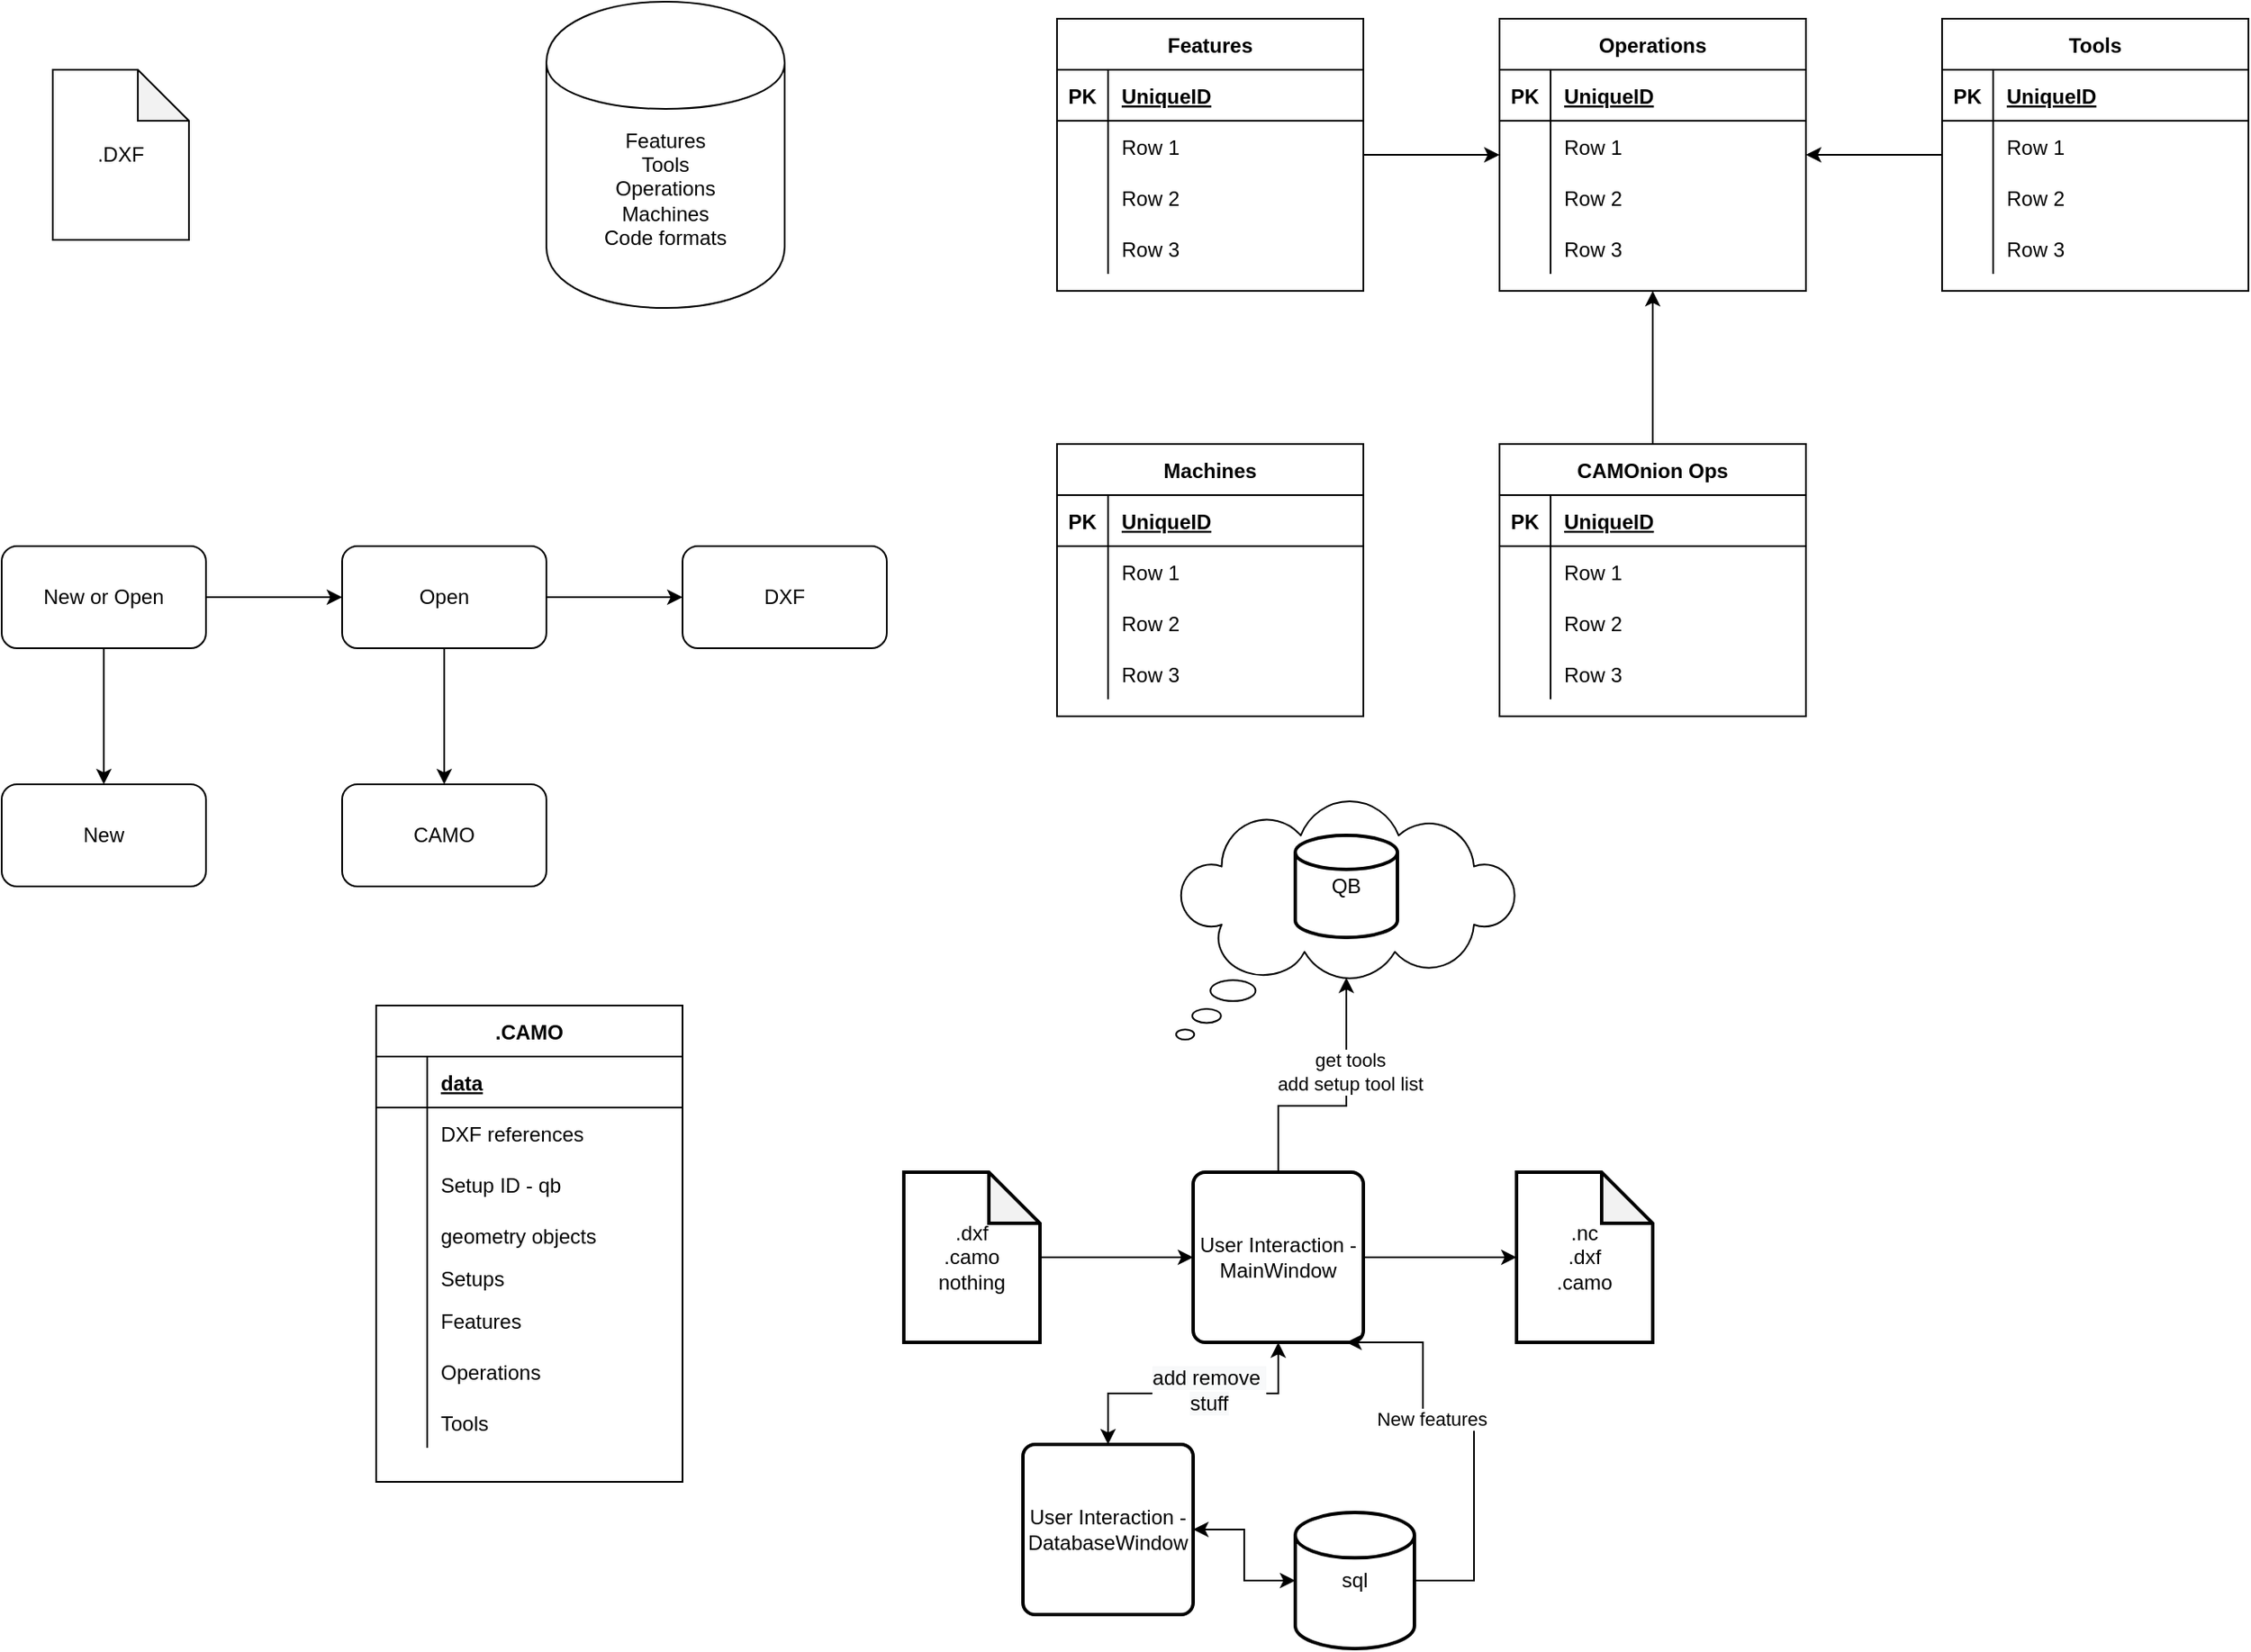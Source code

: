 <mxfile version="13.5.3" type="github">
  <diagram id="aj_f1GH7QFkEqT03D7m2" name="Page-1">
    <mxGraphModel dx="1038" dy="547" grid="1" gridSize="10" guides="1" tooltips="1" connect="1" arrows="1" fold="1" page="1" pageScale="1" pageWidth="850" pageHeight="1100" math="0" shadow="0">
      <root>
        <mxCell id="0" />
        <mxCell id="1" parent="0" />
        <mxCell id="8MSYcz6HSEbUFbN5NPv7-17" value="" style="whiteSpace=wrap;html=1;shape=mxgraph.basic.cloud_callout" vertex="1" parent="1">
          <mxGeometry x="780" y="620" width="200" height="140" as="geometry" />
        </mxCell>
        <mxCell id="OILFMbqtPyrLf8jttxG1-1" value="Features&lt;br&gt;Tools&lt;br&gt;Operations&lt;br&gt;Machines&lt;br&gt;Code formats&lt;br&gt;" style="shape=cylinder;whiteSpace=wrap;html=1;boundedLbl=1;backgroundOutline=1;" parent="1" vertex="1">
          <mxGeometry x="410" y="150" width="140" height="180" as="geometry" />
        </mxCell>
        <mxCell id="OILFMbqtPyrLf8jttxG1-5" value=".DXF" style="shape=note;whiteSpace=wrap;html=1;backgroundOutline=1;darkOpacity=0.05;align=center;" parent="1" vertex="1">
          <mxGeometry x="120" y="190" width="80" height="100" as="geometry" />
        </mxCell>
        <mxCell id="OILFMbqtPyrLf8jttxG1-8" value="" style="edgeStyle=orthogonalEdgeStyle;rounded=0;orthogonalLoop=1;jettySize=auto;html=1;" parent="1" source="OILFMbqtPyrLf8jttxG1-6" target="OILFMbqtPyrLf8jttxG1-7" edge="1">
          <mxGeometry relative="1" as="geometry" />
        </mxCell>
        <mxCell id="OILFMbqtPyrLf8jttxG1-10" value="" style="edgeStyle=orthogonalEdgeStyle;rounded=0;orthogonalLoop=1;jettySize=auto;html=1;" parent="1" source="OILFMbqtPyrLf8jttxG1-6" target="OILFMbqtPyrLf8jttxG1-9" edge="1">
          <mxGeometry relative="1" as="geometry" />
        </mxCell>
        <mxCell id="OILFMbqtPyrLf8jttxG1-6" value="New or Open" style="rounded=1;whiteSpace=wrap;html=1;" parent="1" vertex="1">
          <mxGeometry x="90" y="470" width="120" height="60" as="geometry" />
        </mxCell>
        <mxCell id="OILFMbqtPyrLf8jttxG1-7" value="New" style="rounded=1;whiteSpace=wrap;html=1;" parent="1" vertex="1">
          <mxGeometry x="90" y="610" width="120" height="60" as="geometry" />
        </mxCell>
        <mxCell id="OILFMbqtPyrLf8jttxG1-12" value="" style="edgeStyle=orthogonalEdgeStyle;rounded=0;orthogonalLoop=1;jettySize=auto;html=1;" parent="1" source="OILFMbqtPyrLf8jttxG1-9" target="OILFMbqtPyrLf8jttxG1-11" edge="1">
          <mxGeometry relative="1" as="geometry" />
        </mxCell>
        <mxCell id="OILFMbqtPyrLf8jttxG1-14" value="" style="edgeStyle=orthogonalEdgeStyle;rounded=0;orthogonalLoop=1;jettySize=auto;html=1;" parent="1" source="OILFMbqtPyrLf8jttxG1-9" target="OILFMbqtPyrLf8jttxG1-13" edge="1">
          <mxGeometry relative="1" as="geometry" />
        </mxCell>
        <mxCell id="OILFMbqtPyrLf8jttxG1-9" value="Open" style="whiteSpace=wrap;html=1;rounded=1;" parent="1" vertex="1">
          <mxGeometry x="290" y="470" width="120" height="60" as="geometry" />
        </mxCell>
        <mxCell id="OILFMbqtPyrLf8jttxG1-11" value="DXF" style="whiteSpace=wrap;html=1;rounded=1;" parent="1" vertex="1">
          <mxGeometry x="490" y="470" width="120" height="60" as="geometry" />
        </mxCell>
        <mxCell id="OILFMbqtPyrLf8jttxG1-13" value="CAMO" style="whiteSpace=wrap;html=1;rounded=1;" parent="1" vertex="1">
          <mxGeometry x="290" y="610" width="120" height="60" as="geometry" />
        </mxCell>
        <mxCell id="OILFMbqtPyrLf8jttxG1-83" value="Tools" style="shape=table;startSize=30;container=1;collapsible=1;childLayout=tableLayout;fixedRows=1;rowLines=0;fontStyle=1;align=center;resizeLast=1;" parent="1" vertex="1">
          <mxGeometry x="1230" y="160" width="180" height="160" as="geometry" />
        </mxCell>
        <mxCell id="OILFMbqtPyrLf8jttxG1-84" value="" style="shape=partialRectangle;collapsible=0;dropTarget=0;pointerEvents=0;fillColor=none;top=0;left=0;bottom=1;right=0;points=[[0,0.5],[1,0.5]];portConstraint=eastwest;" parent="OILFMbqtPyrLf8jttxG1-83" vertex="1">
          <mxGeometry y="30" width="180" height="30" as="geometry" />
        </mxCell>
        <mxCell id="OILFMbqtPyrLf8jttxG1-85" value="PK" style="shape=partialRectangle;connectable=0;fillColor=none;top=0;left=0;bottom=0;right=0;fontStyle=1;overflow=hidden;" parent="OILFMbqtPyrLf8jttxG1-84" vertex="1">
          <mxGeometry width="30" height="30" as="geometry" />
        </mxCell>
        <mxCell id="OILFMbqtPyrLf8jttxG1-86" value="UniqueID" style="shape=partialRectangle;connectable=0;fillColor=none;top=0;left=0;bottom=0;right=0;align=left;spacingLeft=6;fontStyle=5;overflow=hidden;" parent="OILFMbqtPyrLf8jttxG1-84" vertex="1">
          <mxGeometry x="30" width="150" height="30" as="geometry" />
        </mxCell>
        <mxCell id="OILFMbqtPyrLf8jttxG1-87" value="" style="shape=partialRectangle;collapsible=0;dropTarget=0;pointerEvents=0;fillColor=none;top=0;left=0;bottom=0;right=0;points=[[0,0.5],[1,0.5]];portConstraint=eastwest;" parent="OILFMbqtPyrLf8jttxG1-83" vertex="1">
          <mxGeometry y="60" width="180" height="30" as="geometry" />
        </mxCell>
        <mxCell id="OILFMbqtPyrLf8jttxG1-88" value="" style="shape=partialRectangle;connectable=0;fillColor=none;top=0;left=0;bottom=0;right=0;editable=1;overflow=hidden;" parent="OILFMbqtPyrLf8jttxG1-87" vertex="1">
          <mxGeometry width="30" height="30" as="geometry" />
        </mxCell>
        <mxCell id="OILFMbqtPyrLf8jttxG1-89" value="Row 1" style="shape=partialRectangle;connectable=0;fillColor=none;top=0;left=0;bottom=0;right=0;align=left;spacingLeft=6;overflow=hidden;" parent="OILFMbqtPyrLf8jttxG1-87" vertex="1">
          <mxGeometry x="30" width="150" height="30" as="geometry" />
        </mxCell>
        <mxCell id="OILFMbqtPyrLf8jttxG1-90" value="" style="shape=partialRectangle;collapsible=0;dropTarget=0;pointerEvents=0;fillColor=none;top=0;left=0;bottom=0;right=0;points=[[0,0.5],[1,0.5]];portConstraint=eastwest;" parent="OILFMbqtPyrLf8jttxG1-83" vertex="1">
          <mxGeometry y="90" width="180" height="30" as="geometry" />
        </mxCell>
        <mxCell id="OILFMbqtPyrLf8jttxG1-91" value="" style="shape=partialRectangle;connectable=0;fillColor=none;top=0;left=0;bottom=0;right=0;editable=1;overflow=hidden;" parent="OILFMbqtPyrLf8jttxG1-90" vertex="1">
          <mxGeometry width="30" height="30" as="geometry" />
        </mxCell>
        <mxCell id="OILFMbqtPyrLf8jttxG1-92" value="Row 2" style="shape=partialRectangle;connectable=0;fillColor=none;top=0;left=0;bottom=0;right=0;align=left;spacingLeft=6;overflow=hidden;" parent="OILFMbqtPyrLf8jttxG1-90" vertex="1">
          <mxGeometry x="30" width="150" height="30" as="geometry" />
        </mxCell>
        <mxCell id="OILFMbqtPyrLf8jttxG1-93" value="" style="shape=partialRectangle;collapsible=0;dropTarget=0;pointerEvents=0;fillColor=none;top=0;left=0;bottom=0;right=0;points=[[0,0.5],[1,0.5]];portConstraint=eastwest;" parent="OILFMbqtPyrLf8jttxG1-83" vertex="1">
          <mxGeometry y="120" width="180" height="30" as="geometry" />
        </mxCell>
        <mxCell id="OILFMbqtPyrLf8jttxG1-94" value="" style="shape=partialRectangle;connectable=0;fillColor=none;top=0;left=0;bottom=0;right=0;editable=1;overflow=hidden;" parent="OILFMbqtPyrLf8jttxG1-93" vertex="1">
          <mxGeometry width="30" height="30" as="geometry" />
        </mxCell>
        <mxCell id="OILFMbqtPyrLf8jttxG1-95" value="Row 3" style="shape=partialRectangle;connectable=0;fillColor=none;top=0;left=0;bottom=0;right=0;align=left;spacingLeft=6;overflow=hidden;" parent="OILFMbqtPyrLf8jttxG1-93" vertex="1">
          <mxGeometry x="30" width="150" height="30" as="geometry" />
        </mxCell>
        <mxCell id="OILFMbqtPyrLf8jttxG1-20" value=".CAMO" style="shape=table;startSize=30;container=1;collapsible=1;childLayout=tableLayout;fixedRows=1;rowLines=0;fontStyle=1;align=center;resizeLast=1;" parent="1" vertex="1">
          <mxGeometry x="310" y="740" width="180" height="280" as="geometry" />
        </mxCell>
        <mxCell id="OILFMbqtPyrLf8jttxG1-21" value="" style="shape=partialRectangle;collapsible=0;dropTarget=0;pointerEvents=0;fillColor=none;top=0;left=0;bottom=1;right=0;points=[[0,0.5],[1,0.5]];portConstraint=eastwest;" parent="OILFMbqtPyrLf8jttxG1-20" vertex="1">
          <mxGeometry y="30" width="180" height="30" as="geometry" />
        </mxCell>
        <mxCell id="OILFMbqtPyrLf8jttxG1-22" value="" style="shape=partialRectangle;connectable=0;fillColor=none;top=0;left=0;bottom=0;right=0;fontStyle=1;overflow=hidden;" parent="OILFMbqtPyrLf8jttxG1-21" vertex="1">
          <mxGeometry width="30" height="30" as="geometry" />
        </mxCell>
        <mxCell id="OILFMbqtPyrLf8jttxG1-23" value="data" style="shape=partialRectangle;connectable=0;fillColor=none;top=0;left=0;bottom=0;right=0;align=left;spacingLeft=6;fontStyle=5;overflow=hidden;" parent="OILFMbqtPyrLf8jttxG1-21" vertex="1">
          <mxGeometry x="30" width="150" height="30" as="geometry" />
        </mxCell>
        <mxCell id="OILFMbqtPyrLf8jttxG1-27" value="" style="shape=partialRectangle;collapsible=0;dropTarget=0;pointerEvents=0;fillColor=none;top=0;left=0;bottom=0;right=0;points=[[0,0.5],[1,0.5]];portConstraint=eastwest;" parent="OILFMbqtPyrLf8jttxG1-20" vertex="1">
          <mxGeometry y="60" width="180" height="30" as="geometry" />
        </mxCell>
        <mxCell id="OILFMbqtPyrLf8jttxG1-28" value="" style="shape=partialRectangle;connectable=0;fillColor=none;top=0;left=0;bottom=0;right=0;editable=1;overflow=hidden;" parent="OILFMbqtPyrLf8jttxG1-27" vertex="1">
          <mxGeometry width="30" height="30" as="geometry" />
        </mxCell>
        <mxCell id="OILFMbqtPyrLf8jttxG1-29" value="DXF references" style="shape=partialRectangle;connectable=0;fillColor=none;top=0;left=0;bottom=0;right=0;align=left;spacingLeft=6;overflow=hidden;" parent="OILFMbqtPyrLf8jttxG1-27" vertex="1">
          <mxGeometry x="30" width="150" height="30" as="geometry" />
        </mxCell>
        <mxCell id="OILFMbqtPyrLf8jttxG1-44" value="" style="shape=partialRectangle;collapsible=0;dropTarget=0;pointerEvents=0;fillColor=none;top=0;left=0;bottom=0;right=0;points=[[0,0.5],[1,0.5]];portConstraint=eastwest;" parent="OILFMbqtPyrLf8jttxG1-20" vertex="1">
          <mxGeometry y="90" width="180" height="30" as="geometry" />
        </mxCell>
        <mxCell id="OILFMbqtPyrLf8jttxG1-45" value="" style="shape=partialRectangle;connectable=0;fillColor=none;top=0;left=0;bottom=0;right=0;editable=1;overflow=hidden;" parent="OILFMbqtPyrLf8jttxG1-44" vertex="1">
          <mxGeometry width="30" height="30" as="geometry" />
        </mxCell>
        <mxCell id="OILFMbqtPyrLf8jttxG1-46" value="Setup ID - qb" style="shape=partialRectangle;connectable=0;fillColor=none;top=0;left=0;bottom=0;right=0;align=left;spacingLeft=6;overflow=hidden;" parent="OILFMbqtPyrLf8jttxG1-44" vertex="1">
          <mxGeometry x="30" width="150" height="30" as="geometry" />
        </mxCell>
        <mxCell id="OILFMbqtPyrLf8jttxG1-30" value="" style="shape=partialRectangle;collapsible=0;dropTarget=0;pointerEvents=0;fillColor=none;top=0;left=0;bottom=0;right=0;points=[[0,0.5],[1,0.5]];portConstraint=eastwest;" parent="OILFMbqtPyrLf8jttxG1-20" vertex="1">
          <mxGeometry y="120" width="180" height="30" as="geometry" />
        </mxCell>
        <mxCell id="OILFMbqtPyrLf8jttxG1-31" value="" style="shape=partialRectangle;connectable=0;fillColor=none;top=0;left=0;bottom=0;right=0;editable=1;overflow=hidden;" parent="OILFMbqtPyrLf8jttxG1-30" vertex="1">
          <mxGeometry width="30" height="30" as="geometry" />
        </mxCell>
        <mxCell id="OILFMbqtPyrLf8jttxG1-32" value="geometry objects" style="shape=partialRectangle;connectable=0;fillColor=none;top=0;left=0;bottom=0;right=0;align=left;spacingLeft=6;overflow=hidden;" parent="OILFMbqtPyrLf8jttxG1-30" vertex="1">
          <mxGeometry x="30" width="150" height="30" as="geometry" />
        </mxCell>
        <mxCell id="OILFMbqtPyrLf8jttxG1-24" value="" style="shape=partialRectangle;collapsible=0;dropTarget=0;pointerEvents=0;fillColor=none;top=0;left=0;bottom=0;right=0;points=[[0,0.5],[1,0.5]];portConstraint=eastwest;" parent="OILFMbqtPyrLf8jttxG1-20" vertex="1">
          <mxGeometry y="150" width="180" height="20" as="geometry" />
        </mxCell>
        <mxCell id="OILFMbqtPyrLf8jttxG1-25" value="" style="shape=partialRectangle;connectable=0;fillColor=none;top=0;left=0;bottom=0;right=0;editable=1;overflow=hidden;" parent="OILFMbqtPyrLf8jttxG1-24" vertex="1">
          <mxGeometry width="30" height="20" as="geometry" />
        </mxCell>
        <mxCell id="OILFMbqtPyrLf8jttxG1-26" value="Setups" style="shape=partialRectangle;connectable=0;fillColor=none;top=0;left=0;bottom=0;right=0;align=left;spacingLeft=6;overflow=hidden;" parent="OILFMbqtPyrLf8jttxG1-24" vertex="1">
          <mxGeometry x="30" width="150" height="20" as="geometry" />
        </mxCell>
        <mxCell id="OILFMbqtPyrLf8jttxG1-35" value="" style="shape=partialRectangle;collapsible=0;dropTarget=0;pointerEvents=0;fillColor=none;top=0;left=0;bottom=0;right=0;points=[[0,0.5],[1,0.5]];portConstraint=eastwest;" parent="OILFMbqtPyrLf8jttxG1-20" vertex="1">
          <mxGeometry y="170" width="180" height="30" as="geometry" />
        </mxCell>
        <mxCell id="OILFMbqtPyrLf8jttxG1-36" value="" style="shape=partialRectangle;connectable=0;fillColor=none;top=0;left=0;bottom=0;right=0;editable=1;overflow=hidden;" parent="OILFMbqtPyrLf8jttxG1-35" vertex="1">
          <mxGeometry width="30" height="30" as="geometry" />
        </mxCell>
        <mxCell id="OILFMbqtPyrLf8jttxG1-37" value="Features" style="shape=partialRectangle;connectable=0;fillColor=none;top=0;left=0;bottom=0;right=0;align=left;spacingLeft=6;overflow=hidden;" parent="OILFMbqtPyrLf8jttxG1-35" vertex="1">
          <mxGeometry x="30" width="150" height="30" as="geometry" />
        </mxCell>
        <mxCell id="OILFMbqtPyrLf8jttxG1-38" value="" style="shape=partialRectangle;collapsible=0;dropTarget=0;pointerEvents=0;fillColor=none;top=0;left=0;bottom=0;right=0;points=[[0,0.5],[1,0.5]];portConstraint=eastwest;" parent="OILFMbqtPyrLf8jttxG1-20" vertex="1">
          <mxGeometry y="200" width="180" height="30" as="geometry" />
        </mxCell>
        <mxCell id="OILFMbqtPyrLf8jttxG1-39" value="" style="shape=partialRectangle;connectable=0;fillColor=none;top=0;left=0;bottom=0;right=0;editable=1;overflow=hidden;" parent="OILFMbqtPyrLf8jttxG1-38" vertex="1">
          <mxGeometry width="30" height="30" as="geometry" />
        </mxCell>
        <mxCell id="OILFMbqtPyrLf8jttxG1-40" value="Operations" style="shape=partialRectangle;connectable=0;fillColor=none;top=0;left=0;bottom=0;right=0;align=left;spacingLeft=6;overflow=hidden;" parent="OILFMbqtPyrLf8jttxG1-38" vertex="1">
          <mxGeometry x="30" width="150" height="30" as="geometry" />
        </mxCell>
        <mxCell id="OILFMbqtPyrLf8jttxG1-41" value="" style="shape=partialRectangle;collapsible=0;dropTarget=0;pointerEvents=0;fillColor=none;top=0;left=0;bottom=0;right=0;points=[[0,0.5],[1,0.5]];portConstraint=eastwest;" parent="OILFMbqtPyrLf8jttxG1-20" vertex="1">
          <mxGeometry y="230" width="180" height="30" as="geometry" />
        </mxCell>
        <mxCell id="OILFMbqtPyrLf8jttxG1-42" value="" style="shape=partialRectangle;connectable=0;fillColor=none;top=0;left=0;bottom=0;right=0;editable=1;overflow=hidden;" parent="OILFMbqtPyrLf8jttxG1-41" vertex="1">
          <mxGeometry width="30" height="30" as="geometry" />
        </mxCell>
        <mxCell id="OILFMbqtPyrLf8jttxG1-43" value="Tools" style="shape=partialRectangle;connectable=0;fillColor=none;top=0;left=0;bottom=0;right=0;align=left;spacingLeft=6;overflow=hidden;" parent="OILFMbqtPyrLf8jttxG1-41" vertex="1">
          <mxGeometry x="30" width="150" height="30" as="geometry" />
        </mxCell>
        <mxCell id="OILFMbqtPyrLf8jttxG1-79" value="" style="edgeStyle=orthogonalEdgeStyle;rounded=0;orthogonalLoop=1;jettySize=auto;html=1;" parent="1" source="OILFMbqtPyrLf8jttxG1-53" target="OILFMbqtPyrLf8jttxG1-66" edge="1">
          <mxGeometry relative="1" as="geometry" />
        </mxCell>
        <mxCell id="OILFMbqtPyrLf8jttxG1-53" value="Features" style="shape=table;startSize=30;container=1;collapsible=1;childLayout=tableLayout;fixedRows=1;rowLines=0;fontStyle=1;align=center;resizeLast=1;" parent="1" vertex="1">
          <mxGeometry x="710" y="160" width="180" height="160" as="geometry" />
        </mxCell>
        <mxCell id="OILFMbqtPyrLf8jttxG1-54" value="" style="shape=partialRectangle;collapsible=0;dropTarget=0;pointerEvents=0;fillColor=none;top=0;left=0;bottom=1;right=0;points=[[0,0.5],[1,0.5]];portConstraint=eastwest;" parent="OILFMbqtPyrLf8jttxG1-53" vertex="1">
          <mxGeometry y="30" width="180" height="30" as="geometry" />
        </mxCell>
        <mxCell id="OILFMbqtPyrLf8jttxG1-55" value="PK" style="shape=partialRectangle;connectable=0;fillColor=none;top=0;left=0;bottom=0;right=0;fontStyle=1;overflow=hidden;" parent="OILFMbqtPyrLf8jttxG1-54" vertex="1">
          <mxGeometry width="30" height="30" as="geometry" />
        </mxCell>
        <mxCell id="OILFMbqtPyrLf8jttxG1-56" value="UniqueID" style="shape=partialRectangle;connectable=0;fillColor=none;top=0;left=0;bottom=0;right=0;align=left;spacingLeft=6;fontStyle=5;overflow=hidden;" parent="OILFMbqtPyrLf8jttxG1-54" vertex="1">
          <mxGeometry x="30" width="150" height="30" as="geometry" />
        </mxCell>
        <mxCell id="OILFMbqtPyrLf8jttxG1-57" value="" style="shape=partialRectangle;collapsible=0;dropTarget=0;pointerEvents=0;fillColor=none;top=0;left=0;bottom=0;right=0;points=[[0,0.5],[1,0.5]];portConstraint=eastwest;" parent="OILFMbqtPyrLf8jttxG1-53" vertex="1">
          <mxGeometry y="60" width="180" height="30" as="geometry" />
        </mxCell>
        <mxCell id="OILFMbqtPyrLf8jttxG1-58" value="" style="shape=partialRectangle;connectable=0;fillColor=none;top=0;left=0;bottom=0;right=0;editable=1;overflow=hidden;" parent="OILFMbqtPyrLf8jttxG1-57" vertex="1">
          <mxGeometry width="30" height="30" as="geometry" />
        </mxCell>
        <mxCell id="OILFMbqtPyrLf8jttxG1-59" value="Row 1" style="shape=partialRectangle;connectable=0;fillColor=none;top=0;left=0;bottom=0;right=0;align=left;spacingLeft=6;overflow=hidden;" parent="OILFMbqtPyrLf8jttxG1-57" vertex="1">
          <mxGeometry x="30" width="150" height="30" as="geometry" />
        </mxCell>
        <mxCell id="OILFMbqtPyrLf8jttxG1-60" value="" style="shape=partialRectangle;collapsible=0;dropTarget=0;pointerEvents=0;fillColor=none;top=0;left=0;bottom=0;right=0;points=[[0,0.5],[1,0.5]];portConstraint=eastwest;" parent="OILFMbqtPyrLf8jttxG1-53" vertex="1">
          <mxGeometry y="90" width="180" height="30" as="geometry" />
        </mxCell>
        <mxCell id="OILFMbqtPyrLf8jttxG1-61" value="" style="shape=partialRectangle;connectable=0;fillColor=none;top=0;left=0;bottom=0;right=0;editable=1;overflow=hidden;" parent="OILFMbqtPyrLf8jttxG1-60" vertex="1">
          <mxGeometry width="30" height="30" as="geometry" />
        </mxCell>
        <mxCell id="OILFMbqtPyrLf8jttxG1-62" value="Row 2" style="shape=partialRectangle;connectable=0;fillColor=none;top=0;left=0;bottom=0;right=0;align=left;spacingLeft=6;overflow=hidden;" parent="OILFMbqtPyrLf8jttxG1-60" vertex="1">
          <mxGeometry x="30" width="150" height="30" as="geometry" />
        </mxCell>
        <mxCell id="OILFMbqtPyrLf8jttxG1-63" value="" style="shape=partialRectangle;collapsible=0;dropTarget=0;pointerEvents=0;fillColor=none;top=0;left=0;bottom=0;right=0;points=[[0,0.5],[1,0.5]];portConstraint=eastwest;" parent="OILFMbqtPyrLf8jttxG1-53" vertex="1">
          <mxGeometry y="120" width="180" height="30" as="geometry" />
        </mxCell>
        <mxCell id="OILFMbqtPyrLf8jttxG1-64" value="" style="shape=partialRectangle;connectable=0;fillColor=none;top=0;left=0;bottom=0;right=0;editable=1;overflow=hidden;" parent="OILFMbqtPyrLf8jttxG1-63" vertex="1">
          <mxGeometry width="30" height="30" as="geometry" />
        </mxCell>
        <mxCell id="OILFMbqtPyrLf8jttxG1-65" value="Row 3" style="shape=partialRectangle;connectable=0;fillColor=none;top=0;left=0;bottom=0;right=0;align=left;spacingLeft=6;overflow=hidden;" parent="OILFMbqtPyrLf8jttxG1-63" vertex="1">
          <mxGeometry x="30" width="150" height="30" as="geometry" />
        </mxCell>
        <mxCell id="OILFMbqtPyrLf8jttxG1-66" value="Operations" style="shape=table;startSize=30;container=1;collapsible=1;childLayout=tableLayout;fixedRows=1;rowLines=0;fontStyle=1;align=center;resizeLast=1;" parent="1" vertex="1">
          <mxGeometry x="970" y="160" width="180" height="160" as="geometry" />
        </mxCell>
        <mxCell id="OILFMbqtPyrLf8jttxG1-67" value="" style="shape=partialRectangle;collapsible=0;dropTarget=0;pointerEvents=0;fillColor=none;top=0;left=0;bottom=1;right=0;points=[[0,0.5],[1,0.5]];portConstraint=eastwest;" parent="OILFMbqtPyrLf8jttxG1-66" vertex="1">
          <mxGeometry y="30" width="180" height="30" as="geometry" />
        </mxCell>
        <mxCell id="OILFMbqtPyrLf8jttxG1-68" value="PK" style="shape=partialRectangle;connectable=0;fillColor=none;top=0;left=0;bottom=0;right=0;fontStyle=1;overflow=hidden;" parent="OILFMbqtPyrLf8jttxG1-67" vertex="1">
          <mxGeometry width="30" height="30" as="geometry" />
        </mxCell>
        <mxCell id="OILFMbqtPyrLf8jttxG1-69" value="UniqueID" style="shape=partialRectangle;connectable=0;fillColor=none;top=0;left=0;bottom=0;right=0;align=left;spacingLeft=6;fontStyle=5;overflow=hidden;" parent="OILFMbqtPyrLf8jttxG1-67" vertex="1">
          <mxGeometry x="30" width="150" height="30" as="geometry" />
        </mxCell>
        <mxCell id="OILFMbqtPyrLf8jttxG1-70" value="" style="shape=partialRectangle;collapsible=0;dropTarget=0;pointerEvents=0;fillColor=none;top=0;left=0;bottom=0;right=0;points=[[0,0.5],[1,0.5]];portConstraint=eastwest;" parent="OILFMbqtPyrLf8jttxG1-66" vertex="1">
          <mxGeometry y="60" width="180" height="30" as="geometry" />
        </mxCell>
        <mxCell id="OILFMbqtPyrLf8jttxG1-71" value="" style="shape=partialRectangle;connectable=0;fillColor=none;top=0;left=0;bottom=0;right=0;editable=1;overflow=hidden;" parent="OILFMbqtPyrLf8jttxG1-70" vertex="1">
          <mxGeometry width="30" height="30" as="geometry" />
        </mxCell>
        <mxCell id="OILFMbqtPyrLf8jttxG1-72" value="Row 1" style="shape=partialRectangle;connectable=0;fillColor=none;top=0;left=0;bottom=0;right=0;align=left;spacingLeft=6;overflow=hidden;" parent="OILFMbqtPyrLf8jttxG1-70" vertex="1">
          <mxGeometry x="30" width="150" height="30" as="geometry" />
        </mxCell>
        <mxCell id="OILFMbqtPyrLf8jttxG1-73" value="" style="shape=partialRectangle;collapsible=0;dropTarget=0;pointerEvents=0;fillColor=none;top=0;left=0;bottom=0;right=0;points=[[0,0.5],[1,0.5]];portConstraint=eastwest;" parent="OILFMbqtPyrLf8jttxG1-66" vertex="1">
          <mxGeometry y="90" width="180" height="30" as="geometry" />
        </mxCell>
        <mxCell id="OILFMbqtPyrLf8jttxG1-74" value="" style="shape=partialRectangle;connectable=0;fillColor=none;top=0;left=0;bottom=0;right=0;editable=1;overflow=hidden;" parent="OILFMbqtPyrLf8jttxG1-73" vertex="1">
          <mxGeometry width="30" height="30" as="geometry" />
        </mxCell>
        <mxCell id="OILFMbqtPyrLf8jttxG1-75" value="Row 2" style="shape=partialRectangle;connectable=0;fillColor=none;top=0;left=0;bottom=0;right=0;align=left;spacingLeft=6;overflow=hidden;" parent="OILFMbqtPyrLf8jttxG1-73" vertex="1">
          <mxGeometry x="30" width="150" height="30" as="geometry" />
        </mxCell>
        <mxCell id="OILFMbqtPyrLf8jttxG1-76" value="" style="shape=partialRectangle;collapsible=0;dropTarget=0;pointerEvents=0;fillColor=none;top=0;left=0;bottom=0;right=0;points=[[0,0.5],[1,0.5]];portConstraint=eastwest;" parent="OILFMbqtPyrLf8jttxG1-66" vertex="1">
          <mxGeometry y="120" width="180" height="30" as="geometry" />
        </mxCell>
        <mxCell id="OILFMbqtPyrLf8jttxG1-77" value="" style="shape=partialRectangle;connectable=0;fillColor=none;top=0;left=0;bottom=0;right=0;editable=1;overflow=hidden;" parent="OILFMbqtPyrLf8jttxG1-76" vertex="1">
          <mxGeometry width="30" height="30" as="geometry" />
        </mxCell>
        <mxCell id="OILFMbqtPyrLf8jttxG1-78" value="Row 3" style="shape=partialRectangle;connectable=0;fillColor=none;top=0;left=0;bottom=0;right=0;align=left;spacingLeft=6;overflow=hidden;" parent="OILFMbqtPyrLf8jttxG1-76" vertex="1">
          <mxGeometry x="30" width="150" height="30" as="geometry" />
        </mxCell>
        <mxCell id="OILFMbqtPyrLf8jttxG1-96" style="edgeStyle=orthogonalEdgeStyle;rounded=0;orthogonalLoop=1;jettySize=auto;html=1;" parent="1" target="OILFMbqtPyrLf8jttxG1-66" edge="1">
          <mxGeometry relative="1" as="geometry">
            <mxPoint x="1230" y="240" as="sourcePoint" />
            <Array as="points">
              <mxPoint x="1230" y="240" />
            </Array>
          </mxGeometry>
        </mxCell>
        <mxCell id="OILFMbqtPyrLf8jttxG1-110" style="edgeStyle=orthogonalEdgeStyle;rounded=0;orthogonalLoop=1;jettySize=auto;html=1;exitX=0.5;exitY=0;exitDx=0;exitDy=0;entryX=0.5;entryY=1;entryDx=0;entryDy=0;" parent="1" source="OILFMbqtPyrLf8jttxG1-97" target="OILFMbqtPyrLf8jttxG1-66" edge="1">
          <mxGeometry relative="1" as="geometry" />
        </mxCell>
        <mxCell id="OILFMbqtPyrLf8jttxG1-97" value="CAMOnion Ops" style="shape=table;startSize=30;container=1;collapsible=1;childLayout=tableLayout;fixedRows=1;rowLines=0;fontStyle=1;align=center;resizeLast=1;" parent="1" vertex="1">
          <mxGeometry x="970" y="410" width="180" height="160" as="geometry" />
        </mxCell>
        <mxCell id="OILFMbqtPyrLf8jttxG1-98" value="" style="shape=partialRectangle;collapsible=0;dropTarget=0;pointerEvents=0;fillColor=none;top=0;left=0;bottom=1;right=0;points=[[0,0.5],[1,0.5]];portConstraint=eastwest;" parent="OILFMbqtPyrLf8jttxG1-97" vertex="1">
          <mxGeometry y="30" width="180" height="30" as="geometry" />
        </mxCell>
        <mxCell id="OILFMbqtPyrLf8jttxG1-99" value="PK" style="shape=partialRectangle;connectable=0;fillColor=none;top=0;left=0;bottom=0;right=0;fontStyle=1;overflow=hidden;" parent="OILFMbqtPyrLf8jttxG1-98" vertex="1">
          <mxGeometry width="30" height="30" as="geometry" />
        </mxCell>
        <mxCell id="OILFMbqtPyrLf8jttxG1-100" value="UniqueID" style="shape=partialRectangle;connectable=0;fillColor=none;top=0;left=0;bottom=0;right=0;align=left;spacingLeft=6;fontStyle=5;overflow=hidden;" parent="OILFMbqtPyrLf8jttxG1-98" vertex="1">
          <mxGeometry x="30" width="150" height="30" as="geometry" />
        </mxCell>
        <mxCell id="OILFMbqtPyrLf8jttxG1-101" value="" style="shape=partialRectangle;collapsible=0;dropTarget=0;pointerEvents=0;fillColor=none;top=0;left=0;bottom=0;right=0;points=[[0,0.5],[1,0.5]];portConstraint=eastwest;" parent="OILFMbqtPyrLf8jttxG1-97" vertex="1">
          <mxGeometry y="60" width="180" height="30" as="geometry" />
        </mxCell>
        <mxCell id="OILFMbqtPyrLf8jttxG1-102" value="" style="shape=partialRectangle;connectable=0;fillColor=none;top=0;left=0;bottom=0;right=0;editable=1;overflow=hidden;" parent="OILFMbqtPyrLf8jttxG1-101" vertex="1">
          <mxGeometry width="30" height="30" as="geometry" />
        </mxCell>
        <mxCell id="OILFMbqtPyrLf8jttxG1-103" value="Row 1" style="shape=partialRectangle;connectable=0;fillColor=none;top=0;left=0;bottom=0;right=0;align=left;spacingLeft=6;overflow=hidden;" parent="OILFMbqtPyrLf8jttxG1-101" vertex="1">
          <mxGeometry x="30" width="150" height="30" as="geometry" />
        </mxCell>
        <mxCell id="OILFMbqtPyrLf8jttxG1-104" value="" style="shape=partialRectangle;collapsible=0;dropTarget=0;pointerEvents=0;fillColor=none;top=0;left=0;bottom=0;right=0;points=[[0,0.5],[1,0.5]];portConstraint=eastwest;" parent="OILFMbqtPyrLf8jttxG1-97" vertex="1">
          <mxGeometry y="90" width="180" height="30" as="geometry" />
        </mxCell>
        <mxCell id="OILFMbqtPyrLf8jttxG1-105" value="" style="shape=partialRectangle;connectable=0;fillColor=none;top=0;left=0;bottom=0;right=0;editable=1;overflow=hidden;" parent="OILFMbqtPyrLf8jttxG1-104" vertex="1">
          <mxGeometry width="30" height="30" as="geometry" />
        </mxCell>
        <mxCell id="OILFMbqtPyrLf8jttxG1-106" value="Row 2" style="shape=partialRectangle;connectable=0;fillColor=none;top=0;left=0;bottom=0;right=0;align=left;spacingLeft=6;overflow=hidden;" parent="OILFMbqtPyrLf8jttxG1-104" vertex="1">
          <mxGeometry x="30" width="150" height="30" as="geometry" />
        </mxCell>
        <mxCell id="OILFMbqtPyrLf8jttxG1-107" value="" style="shape=partialRectangle;collapsible=0;dropTarget=0;pointerEvents=0;fillColor=none;top=0;left=0;bottom=0;right=0;points=[[0,0.5],[1,0.5]];portConstraint=eastwest;" parent="OILFMbqtPyrLf8jttxG1-97" vertex="1">
          <mxGeometry y="120" width="180" height="30" as="geometry" />
        </mxCell>
        <mxCell id="OILFMbqtPyrLf8jttxG1-108" value="" style="shape=partialRectangle;connectable=0;fillColor=none;top=0;left=0;bottom=0;right=0;editable=1;overflow=hidden;" parent="OILFMbqtPyrLf8jttxG1-107" vertex="1">
          <mxGeometry width="30" height="30" as="geometry" />
        </mxCell>
        <mxCell id="OILFMbqtPyrLf8jttxG1-109" value="Row 3" style="shape=partialRectangle;connectable=0;fillColor=none;top=0;left=0;bottom=0;right=0;align=left;spacingLeft=6;overflow=hidden;" parent="OILFMbqtPyrLf8jttxG1-107" vertex="1">
          <mxGeometry x="30" width="150" height="30" as="geometry" />
        </mxCell>
        <mxCell id="OILFMbqtPyrLf8jttxG1-111" value="Machines" style="shape=table;startSize=30;container=1;collapsible=1;childLayout=tableLayout;fixedRows=1;rowLines=0;fontStyle=1;align=center;resizeLast=1;" parent="1" vertex="1">
          <mxGeometry x="710" y="410" width="180" height="160" as="geometry" />
        </mxCell>
        <mxCell id="OILFMbqtPyrLf8jttxG1-112" value="" style="shape=partialRectangle;collapsible=0;dropTarget=0;pointerEvents=0;fillColor=none;top=0;left=0;bottom=1;right=0;points=[[0,0.5],[1,0.5]];portConstraint=eastwest;" parent="OILFMbqtPyrLf8jttxG1-111" vertex="1">
          <mxGeometry y="30" width="180" height="30" as="geometry" />
        </mxCell>
        <mxCell id="OILFMbqtPyrLf8jttxG1-113" value="PK" style="shape=partialRectangle;connectable=0;fillColor=none;top=0;left=0;bottom=0;right=0;fontStyle=1;overflow=hidden;" parent="OILFMbqtPyrLf8jttxG1-112" vertex="1">
          <mxGeometry width="30" height="30" as="geometry" />
        </mxCell>
        <mxCell id="OILFMbqtPyrLf8jttxG1-114" value="UniqueID" style="shape=partialRectangle;connectable=0;fillColor=none;top=0;left=0;bottom=0;right=0;align=left;spacingLeft=6;fontStyle=5;overflow=hidden;" parent="OILFMbqtPyrLf8jttxG1-112" vertex="1">
          <mxGeometry x="30" width="150" height="30" as="geometry" />
        </mxCell>
        <mxCell id="OILFMbqtPyrLf8jttxG1-115" value="" style="shape=partialRectangle;collapsible=0;dropTarget=0;pointerEvents=0;fillColor=none;top=0;left=0;bottom=0;right=0;points=[[0,0.5],[1,0.5]];portConstraint=eastwest;" parent="OILFMbqtPyrLf8jttxG1-111" vertex="1">
          <mxGeometry y="60" width="180" height="30" as="geometry" />
        </mxCell>
        <mxCell id="OILFMbqtPyrLf8jttxG1-116" value="" style="shape=partialRectangle;connectable=0;fillColor=none;top=0;left=0;bottom=0;right=0;editable=1;overflow=hidden;" parent="OILFMbqtPyrLf8jttxG1-115" vertex="1">
          <mxGeometry width="30" height="30" as="geometry" />
        </mxCell>
        <mxCell id="OILFMbqtPyrLf8jttxG1-117" value="Row 1" style="shape=partialRectangle;connectable=0;fillColor=none;top=0;left=0;bottom=0;right=0;align=left;spacingLeft=6;overflow=hidden;" parent="OILFMbqtPyrLf8jttxG1-115" vertex="1">
          <mxGeometry x="30" width="150" height="30" as="geometry" />
        </mxCell>
        <mxCell id="OILFMbqtPyrLf8jttxG1-118" value="" style="shape=partialRectangle;collapsible=0;dropTarget=0;pointerEvents=0;fillColor=none;top=0;left=0;bottom=0;right=0;points=[[0,0.5],[1,0.5]];portConstraint=eastwest;" parent="OILFMbqtPyrLf8jttxG1-111" vertex="1">
          <mxGeometry y="90" width="180" height="30" as="geometry" />
        </mxCell>
        <mxCell id="OILFMbqtPyrLf8jttxG1-119" value="" style="shape=partialRectangle;connectable=0;fillColor=none;top=0;left=0;bottom=0;right=0;editable=1;overflow=hidden;" parent="OILFMbqtPyrLf8jttxG1-118" vertex="1">
          <mxGeometry width="30" height="30" as="geometry" />
        </mxCell>
        <mxCell id="OILFMbqtPyrLf8jttxG1-120" value="Row 2" style="shape=partialRectangle;connectable=0;fillColor=none;top=0;left=0;bottom=0;right=0;align=left;spacingLeft=6;overflow=hidden;" parent="OILFMbqtPyrLf8jttxG1-118" vertex="1">
          <mxGeometry x="30" width="150" height="30" as="geometry" />
        </mxCell>
        <mxCell id="OILFMbqtPyrLf8jttxG1-121" value="" style="shape=partialRectangle;collapsible=0;dropTarget=0;pointerEvents=0;fillColor=none;top=0;left=0;bottom=0;right=0;points=[[0,0.5],[1,0.5]];portConstraint=eastwest;" parent="OILFMbqtPyrLf8jttxG1-111" vertex="1">
          <mxGeometry y="120" width="180" height="30" as="geometry" />
        </mxCell>
        <mxCell id="OILFMbqtPyrLf8jttxG1-122" value="" style="shape=partialRectangle;connectable=0;fillColor=none;top=0;left=0;bottom=0;right=0;editable=1;overflow=hidden;" parent="OILFMbqtPyrLf8jttxG1-121" vertex="1">
          <mxGeometry width="30" height="30" as="geometry" />
        </mxCell>
        <mxCell id="OILFMbqtPyrLf8jttxG1-123" value="Row 3" style="shape=partialRectangle;connectable=0;fillColor=none;top=0;left=0;bottom=0;right=0;align=left;spacingLeft=6;overflow=hidden;" parent="OILFMbqtPyrLf8jttxG1-121" vertex="1">
          <mxGeometry x="30" width="150" height="30" as="geometry" />
        </mxCell>
        <mxCell id="8MSYcz6HSEbUFbN5NPv7-3" value="" style="edgeStyle=orthogonalEdgeStyle;rounded=0;orthogonalLoop=1;jettySize=auto;html=1;" edge="1" parent="1" source="8MSYcz6HSEbUFbN5NPv7-1" target="8MSYcz6HSEbUFbN5NPv7-2">
          <mxGeometry relative="1" as="geometry" />
        </mxCell>
        <mxCell id="8MSYcz6HSEbUFbN5NPv7-10" value="" style="edgeStyle=orthogonalEdgeStyle;rounded=0;orthogonalLoop=1;jettySize=auto;html=1;startArrow=classic;startFill=1;" edge="1" parent="1" source="8MSYcz6HSEbUFbN5NPv7-1" target="8MSYcz6HSEbUFbN5NPv7-9">
          <mxGeometry relative="1" as="geometry" />
        </mxCell>
        <mxCell id="8MSYcz6HSEbUFbN5NPv7-15" value="&lt;span style=&quot;font-size: 12px ; background-color: rgb(248 , 249 , 250)&quot;&gt;add remove&amp;nbsp;&lt;/span&gt;&lt;br style=&quot;font-size: 12px ; background-color: rgb(248 , 249 , 250)&quot;&gt;&lt;span style=&quot;font-size: 12px ; background-color: rgb(248 , 249 , 250)&quot;&gt;stuff&lt;/span&gt;" style="edgeLabel;html=1;align=center;verticalAlign=middle;resizable=0;points=[];" vertex="1" connectable="0" parent="8MSYcz6HSEbUFbN5NPv7-10">
          <mxGeometry x="-0.11" y="-2" relative="1" as="geometry">
            <mxPoint as="offset" />
          </mxGeometry>
        </mxCell>
        <mxCell id="8MSYcz6HSEbUFbN5NPv7-18" style="edgeStyle=orthogonalEdgeStyle;rounded=0;orthogonalLoop=1;jettySize=auto;html=1;exitX=0.5;exitY=0;exitDx=0;exitDy=0;entryX=0.5;entryY=0.74;entryDx=0;entryDy=0;entryPerimeter=0;startArrow=none;startFill=0;" edge="1" parent="1" source="8MSYcz6HSEbUFbN5NPv7-1" target="8MSYcz6HSEbUFbN5NPv7-17">
          <mxGeometry relative="1" as="geometry" />
        </mxCell>
        <mxCell id="8MSYcz6HSEbUFbN5NPv7-19" value="get tools&lt;br&gt;add setup tool list" style="edgeLabel;html=1;align=center;verticalAlign=middle;resizable=0;points=[];" vertex="1" connectable="0" parent="8MSYcz6HSEbUFbN5NPv7-18">
          <mxGeometry x="0.282" y="-2" relative="1" as="geometry">
            <mxPoint as="offset" />
          </mxGeometry>
        </mxCell>
        <mxCell id="8MSYcz6HSEbUFbN5NPv7-1" value="User Interaction - MainWindow" style="rounded=1;whiteSpace=wrap;html=1;absoluteArcSize=1;arcSize=14;strokeWidth=2;" vertex="1" parent="1">
          <mxGeometry x="790" y="838" width="100" height="100" as="geometry" />
        </mxCell>
        <mxCell id="8MSYcz6HSEbUFbN5NPv7-2" value=".nc&lt;br&gt;.dxf&lt;br&gt;.camo" style="shape=note;whiteSpace=wrap;html=1;backgroundOutline=1;darkOpacity=0.05;rounded=1;strokeWidth=2;arcSize=14;" vertex="1" parent="1">
          <mxGeometry x="980" y="838" width="80" height="100" as="geometry" />
        </mxCell>
        <mxCell id="8MSYcz6HSEbUFbN5NPv7-6" value="" style="edgeStyle=orthogonalEdgeStyle;rounded=0;orthogonalLoop=1;jettySize=auto;html=1;" edge="1" parent="1" source="8MSYcz6HSEbUFbN5NPv7-4" target="8MSYcz6HSEbUFbN5NPv7-1">
          <mxGeometry relative="1" as="geometry" />
        </mxCell>
        <mxCell id="8MSYcz6HSEbUFbN5NPv7-4" value=".dxf&lt;br&gt;.camo&lt;br&gt;nothing" style="shape=note;whiteSpace=wrap;html=1;backgroundOutline=1;darkOpacity=0.05;rounded=1;strokeWidth=2;arcSize=14;" vertex="1" parent="1">
          <mxGeometry x="620" y="838" width="80" height="100" as="geometry" />
        </mxCell>
        <mxCell id="8MSYcz6HSEbUFbN5NPv7-13" style="edgeStyle=orthogonalEdgeStyle;rounded=0;orthogonalLoop=1;jettySize=auto;html=1;exitX=1;exitY=0.5;exitDx=0;exitDy=0;exitPerimeter=0;entryX=0.75;entryY=1;entryDx=0;entryDy=0;startArrow=none;startFill=0;" edge="1" parent="1" source="8MSYcz6HSEbUFbN5NPv7-7">
          <mxGeometry relative="1" as="geometry">
            <mxPoint x="935" y="1078" as="sourcePoint" />
            <mxPoint x="880" y="938" as="targetPoint" />
            <Array as="points">
              <mxPoint x="955" y="1078" />
              <mxPoint x="955" y="988" />
              <mxPoint x="925" y="988" />
              <mxPoint x="925" y="938" />
            </Array>
          </mxGeometry>
        </mxCell>
        <mxCell id="8MSYcz6HSEbUFbN5NPv7-14" value="New features" style="edgeLabel;html=1;align=center;verticalAlign=middle;resizable=0;points=[];" vertex="1" connectable="0" parent="8MSYcz6HSEbUFbN5NPv7-13">
          <mxGeometry x="-0.294" y="-2" relative="1" as="geometry">
            <mxPoint x="-27" y="-42" as="offset" />
          </mxGeometry>
        </mxCell>
        <mxCell id="8MSYcz6HSEbUFbN5NPv7-7" value="sql" style="strokeWidth=2;html=1;shape=mxgraph.flowchart.database;whiteSpace=wrap;" vertex="1" parent="1">
          <mxGeometry x="850" y="1038" width="70" height="80" as="geometry" />
        </mxCell>
        <mxCell id="8MSYcz6HSEbUFbN5NPv7-11" value="" style="edgeStyle=orthogonalEdgeStyle;rounded=0;orthogonalLoop=1;jettySize=auto;html=1;startArrow=classic;startFill=1;" edge="1" parent="1" source="8MSYcz6HSEbUFbN5NPv7-9" target="8MSYcz6HSEbUFbN5NPv7-7">
          <mxGeometry relative="1" as="geometry" />
        </mxCell>
        <mxCell id="8MSYcz6HSEbUFbN5NPv7-9" value="User Interaction - DatabaseWindow" style="rounded=1;whiteSpace=wrap;html=1;absoluteArcSize=1;arcSize=14;strokeWidth=2;" vertex="1" parent="1">
          <mxGeometry x="690" y="998" width="100" height="100" as="geometry" />
        </mxCell>
        <mxCell id="8MSYcz6HSEbUFbN5NPv7-16" value="QB" style="strokeWidth=2;html=1;shape=mxgraph.flowchart.database;whiteSpace=wrap;" vertex="1" parent="1">
          <mxGeometry x="850" y="640" width="60" height="60" as="geometry" />
        </mxCell>
      </root>
    </mxGraphModel>
  </diagram>
</mxfile>
